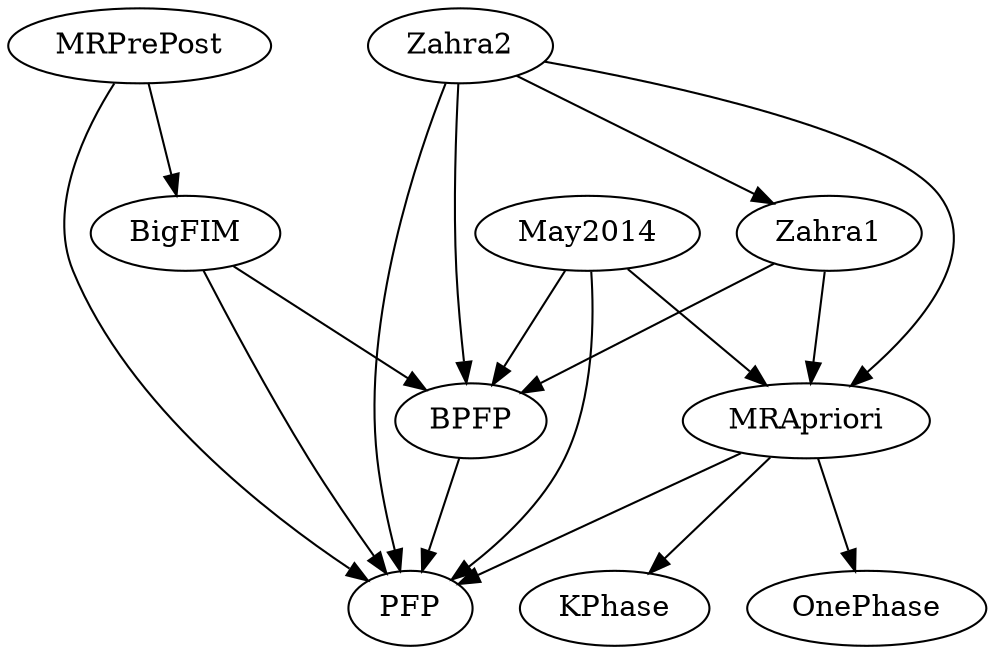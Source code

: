 digraph G {
  // spark-0.9.0-incubating
  size = "8, 15";
  ranksep=.75;
  //StorageLevel -> Externalizable;
  MRPrePost -> BigFIM;
  MRPrePost -> PFP;
  BigFIM -> BPFP;
  BigFIM -> PFP;
  Zahra2 -> BPFP;
  Zahra2 -> PFP;
  Zahra2 -> MRApriori;
  Zahra2 -> Zahra1;
  Zahra1 -> BPFP;
  Zahra1 -> MRApriori;
  MRApriori -> OnePhase;
  MRApriori -> KPhase;
  MRApriori -> PFP;
  May2014 -> BPFP;
  May2014 -> PFP;
  // the following line is added by me, author omitted this
  May2014 -> MRApriori;
  BPFP -> PFP;
}
